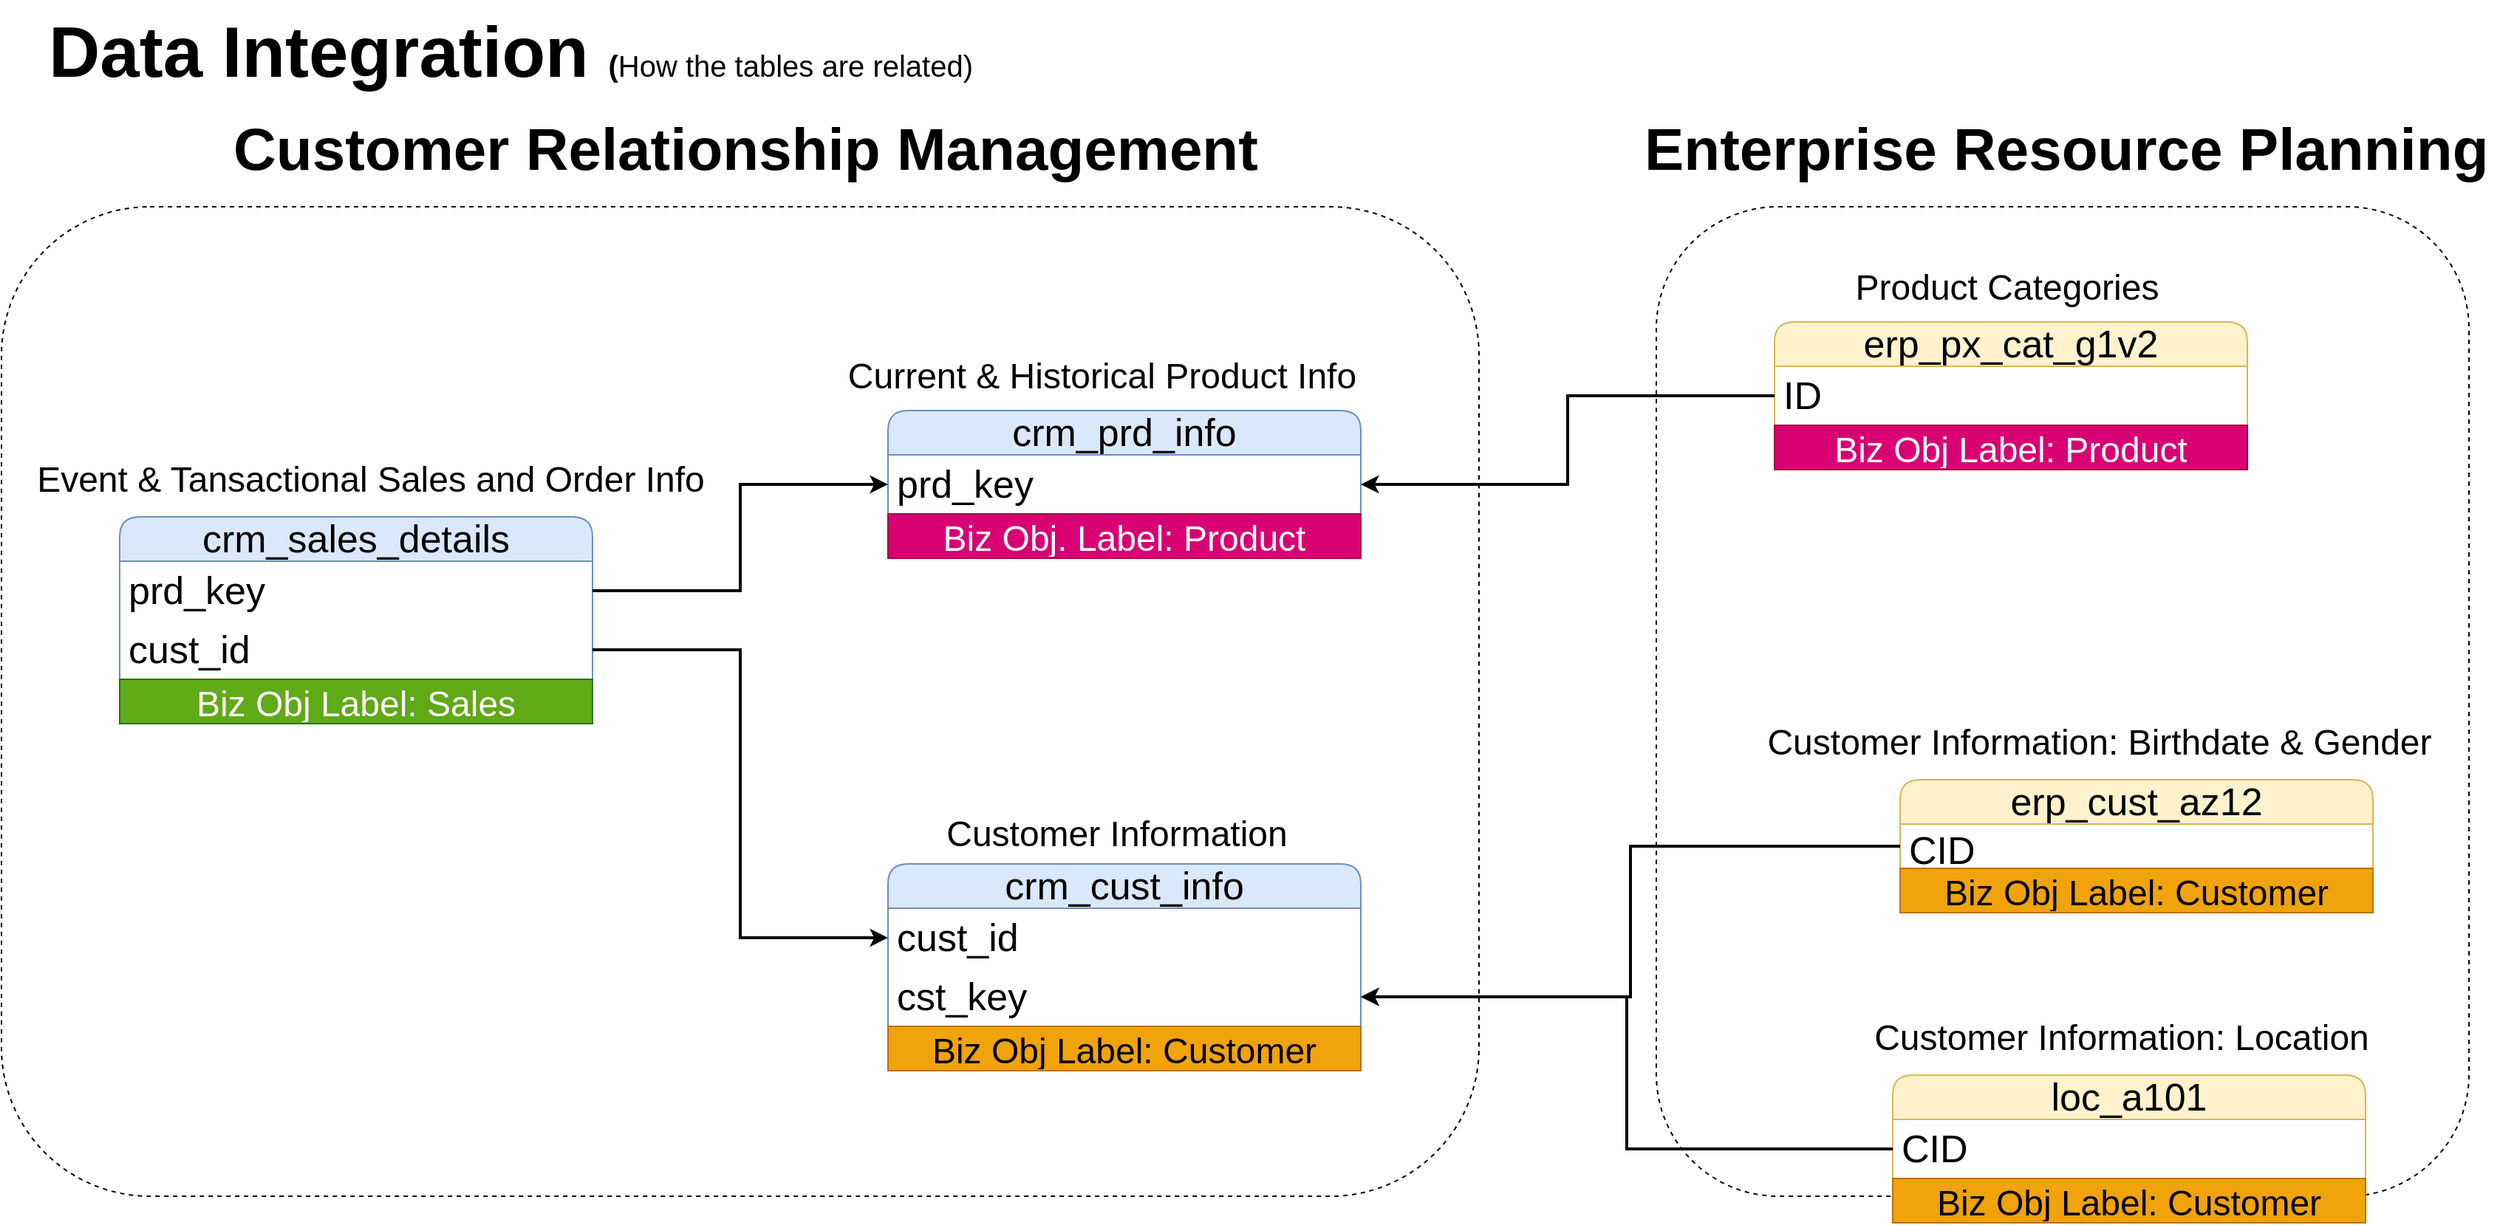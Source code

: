 <mxfile version="26.0.16">
  <diagram name="Page-1" id="U-WSrICX20RtrOSUiMVQ">
    <mxGraphModel dx="866" dy="510" grid="1" gridSize="10" guides="1" tooltips="1" connect="1" arrows="1" fold="1" page="1" pageScale="1" pageWidth="850" pageHeight="1100" math="0" shadow="0">
      <root>
        <mxCell id="0" />
        <mxCell id="1" parent="0" />
        <mxCell id="_IjrtIhsLgdTVZsxCZIB-1" value="" style="rounded=1;whiteSpace=wrap;html=1;fillColor=none;dashed=1;" vertex="1" parent="1">
          <mxGeometry x="10" y="160" width="1000" height="670" as="geometry" />
        </mxCell>
        <mxCell id="_IjrtIhsLgdTVZsxCZIB-2" value="" style="rounded=1;whiteSpace=wrap;html=1;fillColor=none;dashed=1;" vertex="1" parent="1">
          <mxGeometry x="1130" y="160" width="550" height="670" as="geometry" />
        </mxCell>
        <mxCell id="_IjrtIhsLgdTVZsxCZIB-3" value="&lt;h1 style=&quot;margin-top: 0px;&quot;&gt;Data Integration &lt;font style=&quot;font-size: 20px;&quot;&gt;(&lt;span style=&quot;background-color: transparent; color: light-dark(rgb(0, 0, 0), rgb(255, 255, 255)); font-weight: normal;&quot;&gt;How the tables are related)&lt;/span&gt;&lt;/font&gt;&lt;/h1&gt;" style="text;html=1;whiteSpace=wrap;overflow=hidden;rounded=0;fontSize=24;" vertex="1" parent="1">
          <mxGeometry x="40" y="20" width="670" height="60" as="geometry" />
        </mxCell>
        <mxCell id="_IjrtIhsLgdTVZsxCZIB-4" value="crm_&lt;span style=&quot;background-color: transparent; color: light-dark(rgb(0, 0, 0), rgb(255, 255, 255));&quot;&gt;cust_info&lt;/span&gt;" style="swimlane;fontStyle=0;childLayout=stackLayout;horizontal=1;startSize=30;horizontalStack=0;resizeParent=1;resizeParentMax=0;resizeLast=0;collapsible=1;marginBottom=0;whiteSpace=wrap;html=1;rounded=1;fillColor=#dae8fc;strokeColor=#6c8ebf;fontSize=26;" vertex="1" parent="1">
          <mxGeometry x="610" y="605" width="320" height="140" as="geometry" />
        </mxCell>
        <mxCell id="_IjrtIhsLgdTVZsxCZIB-5" value="cust_id" style="text;strokeColor=none;fillColor=none;align=left;verticalAlign=middle;spacingLeft=4;spacingRight=4;overflow=hidden;points=[[0,0.5],[1,0.5]];portConstraint=eastwest;rotatable=0;whiteSpace=wrap;html=1;fontSize=26;" vertex="1" parent="_IjrtIhsLgdTVZsxCZIB-4">
          <mxGeometry y="30" width="320" height="40" as="geometry" />
        </mxCell>
        <mxCell id="_IjrtIhsLgdTVZsxCZIB-6" value="cst_key" style="text;strokeColor=none;fillColor=none;align=left;verticalAlign=middle;spacingLeft=4;spacingRight=4;overflow=hidden;points=[[0,0.5],[1,0.5]];portConstraint=eastwest;rotatable=0;whiteSpace=wrap;html=1;fontSize=26;" vertex="1" parent="_IjrtIhsLgdTVZsxCZIB-4">
          <mxGeometry y="70" width="320" height="40" as="geometry" />
        </mxCell>
        <mxCell id="_IjrtIhsLgdTVZsxCZIB-7" value="Biz Obj&amp;nbsp;Label: Customer" style="text;html=1;strokeColor=#BD7000;fillColor=#f0a30a;align=center;verticalAlign=middle;whiteSpace=wrap;overflow=hidden;fontSize=24;fontColor=#000000;" vertex="1" parent="_IjrtIhsLgdTVZsxCZIB-4">
          <mxGeometry y="110" width="320" height="30" as="geometry" />
        </mxCell>
        <mxCell id="_IjrtIhsLgdTVZsxCZIB-8" value="crm_prd_info" style="swimlane;fontStyle=0;childLayout=stackLayout;horizontal=1;startSize=30;horizontalStack=0;resizeParent=1;resizeParentMax=0;resizeLast=0;collapsible=1;marginBottom=0;whiteSpace=wrap;html=1;rounded=1;fillColor=#dae8fc;strokeColor=#6c8ebf;fontSize=26;" vertex="1" parent="1">
          <mxGeometry x="610" y="298" width="320" height="100" as="geometry" />
        </mxCell>
        <mxCell id="_IjrtIhsLgdTVZsxCZIB-9" value="prd_key" style="text;strokeColor=none;fillColor=none;align=left;verticalAlign=middle;spacingLeft=4;spacingRight=4;overflow=hidden;points=[[0,0.5],[1,0.5]];portConstraint=eastwest;rotatable=0;whiteSpace=wrap;html=1;fontSize=26;" vertex="1" parent="_IjrtIhsLgdTVZsxCZIB-8">
          <mxGeometry y="30" width="320" height="40" as="geometry" />
        </mxCell>
        <mxCell id="_IjrtIhsLgdTVZsxCZIB-10" value="Biz Obj. Label: Product" style="text;html=1;strokeColor=#A50040;fillColor=#d80073;align=center;verticalAlign=middle;whiteSpace=wrap;overflow=hidden;fontSize=24;fontColor=#ffffff;" vertex="1" parent="_IjrtIhsLgdTVZsxCZIB-8">
          <mxGeometry y="70" width="320" height="30" as="geometry" />
        </mxCell>
        <mxCell id="_IjrtIhsLgdTVZsxCZIB-11" value="Customer Information" style="text;html=1;align=center;verticalAlign=middle;whiteSpace=wrap;rounded=0;fontSize=24;" vertex="1" parent="1">
          <mxGeometry x="630" y="570" width="270" height="30" as="geometry" />
        </mxCell>
        <mxCell id="_IjrtIhsLgdTVZsxCZIB-12" value="Current &amp;amp; Historical Product Info" style="text;html=1;align=center;verticalAlign=middle;whiteSpace=wrap;rounded=0;fontSize=24;" vertex="1" parent="1">
          <mxGeometry x="560" y="260" width="390" height="30" as="geometry" />
        </mxCell>
        <mxCell id="_IjrtIhsLgdTVZsxCZIB-13" value="crm_sales_details" style="swimlane;fontStyle=0;childLayout=stackLayout;horizontal=1;startSize=30;horizontalStack=0;resizeParent=1;resizeParentMax=0;resizeLast=0;collapsible=1;marginBottom=0;whiteSpace=wrap;html=1;rounded=1;fillColor=#dae8fc;strokeColor=#6c8ebf;fontSize=26;" vertex="1" parent="1">
          <mxGeometry x="90" y="370" width="320" height="140" as="geometry" />
        </mxCell>
        <mxCell id="_IjrtIhsLgdTVZsxCZIB-14" value="prd_key" style="text;strokeColor=none;fillColor=none;align=left;verticalAlign=middle;spacingLeft=4;spacingRight=4;overflow=hidden;points=[[0,0.5],[1,0.5]];portConstraint=eastwest;rotatable=0;whiteSpace=wrap;html=1;fontSize=26;" vertex="1" parent="_IjrtIhsLgdTVZsxCZIB-13">
          <mxGeometry y="30" width="320" height="40" as="geometry" />
        </mxCell>
        <mxCell id="_IjrtIhsLgdTVZsxCZIB-15" value="cust_id" style="text;strokeColor=none;fillColor=none;align=left;verticalAlign=middle;spacingLeft=4;spacingRight=4;overflow=hidden;points=[[0,0.5],[1,0.5]];portConstraint=eastwest;rotatable=0;whiteSpace=wrap;html=1;fontSize=26;strokeWidth=2;rounded=1;" vertex="1" parent="_IjrtIhsLgdTVZsxCZIB-13">
          <mxGeometry y="70" width="320" height="40" as="geometry" />
        </mxCell>
        <mxCell id="_IjrtIhsLgdTVZsxCZIB-16" value="Biz Obj&amp;nbsp;Label: Sales" style="text;html=1;strokeColor=#2D7600;fillColor=#60a917;align=center;verticalAlign=middle;whiteSpace=wrap;overflow=hidden;fontSize=24;fontColor=#ffffff;" vertex="1" parent="_IjrtIhsLgdTVZsxCZIB-13">
          <mxGeometry y="110" width="320" height="30" as="geometry" />
        </mxCell>
        <mxCell id="_IjrtIhsLgdTVZsxCZIB-17" value="Event &amp;amp; Tansactional Sales and Order Info" style="text;html=1;align=center;verticalAlign=middle;whiteSpace=wrap;rounded=0;fontSize=24;" vertex="1" parent="1">
          <mxGeometry x="20" y="330" width="480" height="30" as="geometry" />
        </mxCell>
        <mxCell id="_IjrtIhsLgdTVZsxCZIB-18" value="erp_cust_az12" style="swimlane;fontStyle=0;childLayout=stackLayout;horizontal=1;startSize=30;horizontalStack=0;resizeParent=1;resizeParentMax=0;resizeLast=0;collapsible=1;marginBottom=0;whiteSpace=wrap;html=1;rounded=1;fillColor=#fff2cc;strokeColor=#d6b656;fontSize=26;" vertex="1" parent="1">
          <mxGeometry x="1295" y="548" width="320" height="90" as="geometry" />
        </mxCell>
        <mxCell id="_IjrtIhsLgdTVZsxCZIB-19" value="CID" style="text;strokeColor=none;fillColor=none;align=left;verticalAlign=middle;spacingLeft=4;spacingRight=4;overflow=hidden;points=[[0,0.5],[1,0.5]];portConstraint=eastwest;rotatable=0;whiteSpace=wrap;html=1;fontSize=26;" vertex="1" parent="_IjrtIhsLgdTVZsxCZIB-18">
          <mxGeometry y="30" width="320" height="30" as="geometry" />
        </mxCell>
        <mxCell id="_IjrtIhsLgdTVZsxCZIB-20" value="Biz Obj&amp;nbsp;Label: Customer" style="text;html=1;strokeColor=#BD7000;fillColor=#f0a30a;align=center;verticalAlign=middle;whiteSpace=wrap;overflow=hidden;fontSize=24;fontColor=#000000;" vertex="1" parent="_IjrtIhsLgdTVZsxCZIB-18">
          <mxGeometry y="60" width="320" height="30" as="geometry" />
        </mxCell>
        <mxCell id="_IjrtIhsLgdTVZsxCZIB-21" value="loc_a101" style="swimlane;fontStyle=0;childLayout=stackLayout;horizontal=1;startSize=30;horizontalStack=0;resizeParent=1;resizeParentMax=0;resizeLast=0;collapsible=1;marginBottom=0;whiteSpace=wrap;html=1;rounded=1;fillColor=#fff2cc;strokeColor=#d6b656;fontSize=26;" vertex="1" parent="1">
          <mxGeometry x="1290" y="748" width="320" height="100" as="geometry" />
        </mxCell>
        <mxCell id="_IjrtIhsLgdTVZsxCZIB-22" value="CID" style="text;strokeColor=none;fillColor=none;align=left;verticalAlign=middle;spacingLeft=4;spacingRight=4;overflow=hidden;points=[[0,0.5],[1,0.5]];portConstraint=eastwest;rotatable=0;whiteSpace=wrap;html=1;fontSize=26;" vertex="1" parent="_IjrtIhsLgdTVZsxCZIB-21">
          <mxGeometry y="30" width="320" height="40" as="geometry" />
        </mxCell>
        <mxCell id="_IjrtIhsLgdTVZsxCZIB-23" value="Biz Obj&amp;nbsp;Label: Customer" style="text;html=1;strokeColor=#BD7000;fillColor=#f0a30a;align=center;verticalAlign=middle;whiteSpace=wrap;overflow=hidden;fontSize=24;fontColor=#000000;" vertex="1" parent="_IjrtIhsLgdTVZsxCZIB-21">
          <mxGeometry y="70" width="320" height="30" as="geometry" />
        </mxCell>
        <mxCell id="_IjrtIhsLgdTVZsxCZIB-24" value="Customer Information: Birthdate &amp;amp; Gender" style="text;html=1;align=center;verticalAlign=middle;whiteSpace=wrap;rounded=0;fontSize=24;" vertex="1" parent="1">
          <mxGeometry x="1200" y="508" width="460" height="30" as="geometry" />
        </mxCell>
        <mxCell id="_IjrtIhsLgdTVZsxCZIB-25" value="Customer Information: Location" style="text;html=1;align=center;verticalAlign=middle;whiteSpace=wrap;rounded=0;fontSize=24;" vertex="1" parent="1">
          <mxGeometry x="1250" y="708" width="390" height="30" as="geometry" />
        </mxCell>
        <mxCell id="_IjrtIhsLgdTVZsxCZIB-26" value="erp_px_cat_g1v2" style="swimlane;fontStyle=0;childLayout=stackLayout;horizontal=1;startSize=30;horizontalStack=0;resizeParent=1;resizeParentMax=0;resizeLast=0;collapsible=1;marginBottom=0;whiteSpace=wrap;html=1;rounded=1;fillColor=#fff2cc;strokeColor=#d6b656;fontSize=26;" vertex="1" parent="1">
          <mxGeometry x="1210" y="238" width="320" height="100" as="geometry" />
        </mxCell>
        <mxCell id="_IjrtIhsLgdTVZsxCZIB-27" value="ID" style="text;strokeColor=none;fillColor=none;align=left;verticalAlign=middle;spacingLeft=4;spacingRight=4;overflow=hidden;points=[[0,0.5],[1,0.5]];portConstraint=eastwest;rotatable=0;whiteSpace=wrap;html=1;fontSize=26;" vertex="1" parent="_IjrtIhsLgdTVZsxCZIB-26">
          <mxGeometry y="30" width="320" height="40" as="geometry" />
        </mxCell>
        <mxCell id="_IjrtIhsLgdTVZsxCZIB-28" value="Biz Obj&amp;nbsp;Label: Product" style="text;html=1;strokeColor=#A50040;fillColor=#d80073;align=center;verticalAlign=middle;whiteSpace=wrap;overflow=hidden;fontSize=24;fontColor=#ffffff;" vertex="1" parent="_IjrtIhsLgdTVZsxCZIB-26">
          <mxGeometry y="70" width="320" height="30" as="geometry" />
        </mxCell>
        <mxCell id="_IjrtIhsLgdTVZsxCZIB-29" value="Product Categories" style="text;html=1;align=center;verticalAlign=middle;whiteSpace=wrap;rounded=0;fontSize=24;" vertex="1" parent="1">
          <mxGeometry x="1225" y="200" width="285" height="30" as="geometry" />
        </mxCell>
        <mxCell id="_IjrtIhsLgdTVZsxCZIB-30" value="&lt;h1 style=&quot;margin-top: 0px;&quot;&gt;Enterprise Resource Planning&lt;/h1&gt;" style="text;html=1;whiteSpace=wrap;overflow=hidden;rounded=0;fontSize=20;" vertex="1" parent="1">
          <mxGeometry x="1120" y="90" width="580" height="70" as="geometry" />
        </mxCell>
        <mxCell id="_IjrtIhsLgdTVZsxCZIB-31" style="edgeStyle=orthogonalEdgeStyle;rounded=0;orthogonalLoop=1;jettySize=auto;html=1;entryX=0;entryY=0.5;entryDx=0;entryDy=0;strokeWidth=2;" edge="1" parent="1" source="_IjrtIhsLgdTVZsxCZIB-14" target="_IjrtIhsLgdTVZsxCZIB-9">
          <mxGeometry relative="1" as="geometry" />
        </mxCell>
        <mxCell id="_IjrtIhsLgdTVZsxCZIB-32" style="edgeStyle=orthogonalEdgeStyle;rounded=0;orthogonalLoop=1;jettySize=auto;html=1;entryX=0;entryY=0.5;entryDx=0;entryDy=0;strokeWidth=2;" edge="1" parent="1" source="_IjrtIhsLgdTVZsxCZIB-15" target="_IjrtIhsLgdTVZsxCZIB-5">
          <mxGeometry relative="1" as="geometry" />
        </mxCell>
        <mxCell id="_IjrtIhsLgdTVZsxCZIB-33" value="&lt;h1 style=&quot;margin-top: 0px;&quot;&gt;Customer Relationship Management&lt;/h1&gt;" style="text;html=1;whiteSpace=wrap;overflow=hidden;rounded=0;fontSize=20;" vertex="1" parent="1">
          <mxGeometry x="165" y="90" width="710" height="70" as="geometry" />
        </mxCell>
        <mxCell id="_IjrtIhsLgdTVZsxCZIB-34" style="edgeStyle=orthogonalEdgeStyle;rounded=0;orthogonalLoop=1;jettySize=auto;html=1;exitX=0;exitY=0.5;exitDx=0;exitDy=0;strokeWidth=2;" edge="1" parent="1" source="_IjrtIhsLgdTVZsxCZIB-27" target="_IjrtIhsLgdTVZsxCZIB-9">
          <mxGeometry relative="1" as="geometry" />
        </mxCell>
        <mxCell id="_IjrtIhsLgdTVZsxCZIB-35" style="edgeStyle=orthogonalEdgeStyle;rounded=0;orthogonalLoop=1;jettySize=auto;html=1;exitX=0;exitY=0.5;exitDx=0;exitDy=0;strokeWidth=2;" edge="1" parent="1" source="_IjrtIhsLgdTVZsxCZIB-19" target="_IjrtIhsLgdTVZsxCZIB-6">
          <mxGeometry relative="1" as="geometry" />
        </mxCell>
        <mxCell id="_IjrtIhsLgdTVZsxCZIB-36" style="edgeStyle=orthogonalEdgeStyle;rounded=0;orthogonalLoop=1;jettySize=auto;html=1;exitX=0;exitY=0.5;exitDx=0;exitDy=0;strokeWidth=2;" edge="1" parent="1" source="_IjrtIhsLgdTVZsxCZIB-22" target="_IjrtIhsLgdTVZsxCZIB-6">
          <mxGeometry relative="1" as="geometry" />
        </mxCell>
      </root>
    </mxGraphModel>
  </diagram>
</mxfile>
